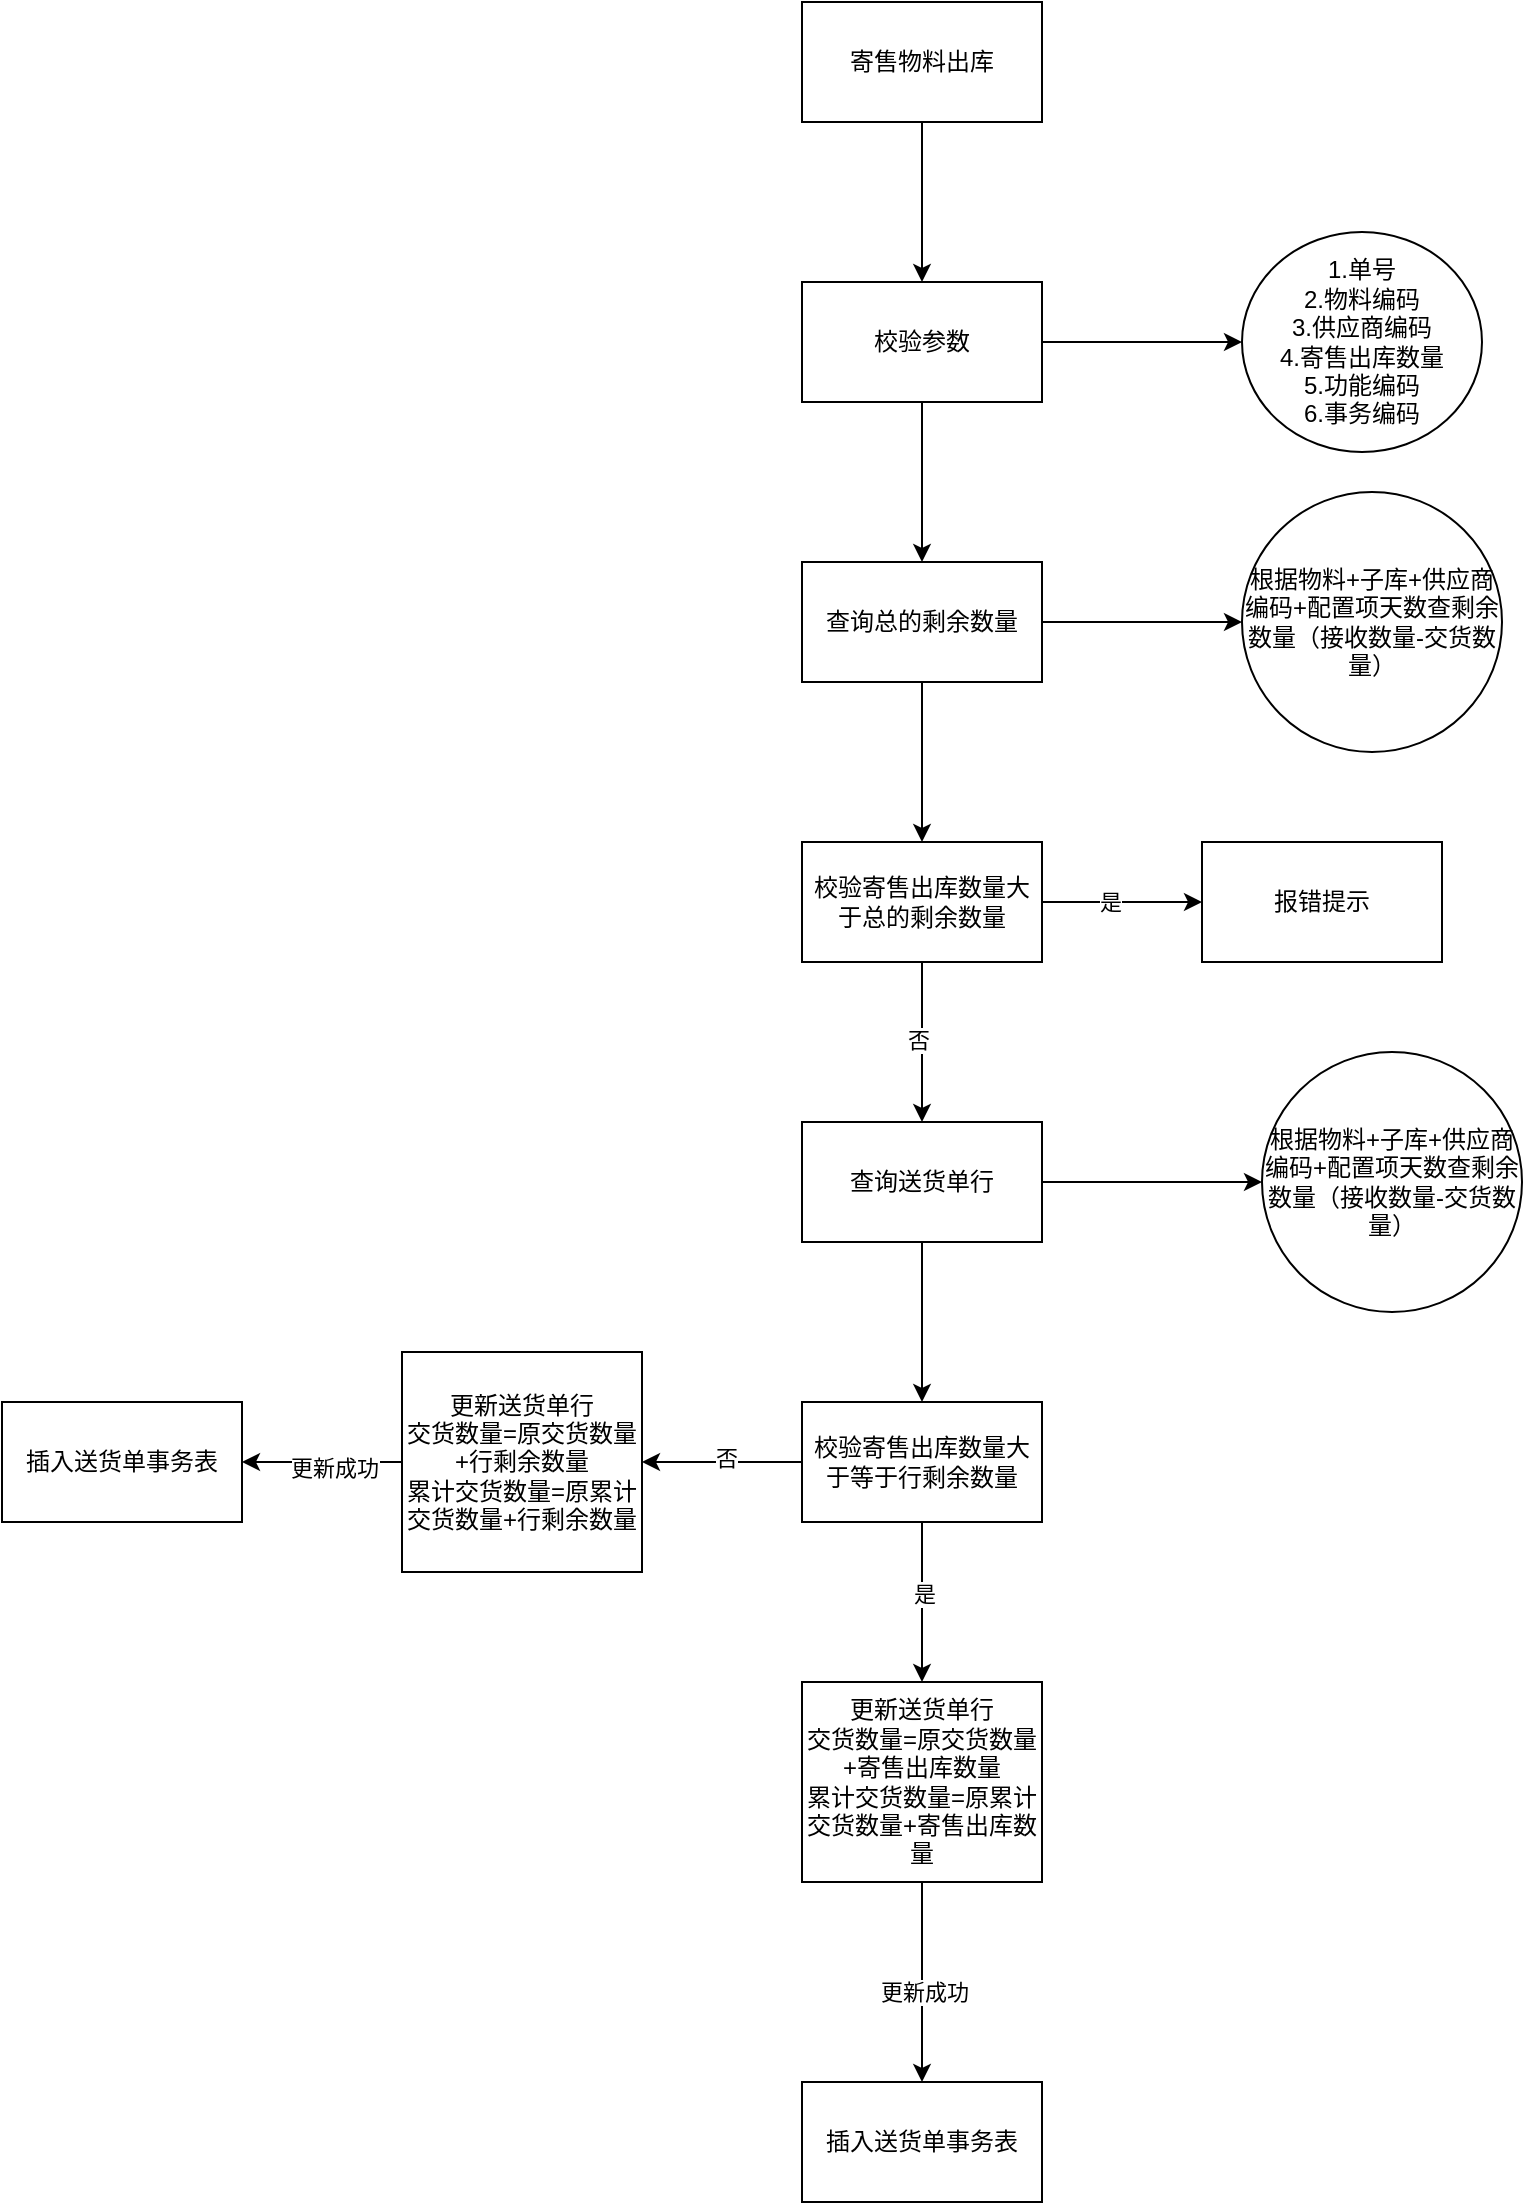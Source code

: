 <mxfile version="28.2.5">
  <diagram name="第 1 页" id="46pbtjSq0awpNGN6VUAW">
    <mxGraphModel dx="2492" dy="751" grid="1" gridSize="10" guides="1" tooltips="1" connect="1" arrows="1" fold="1" page="1" pageScale="1" pageWidth="827" pageHeight="1169" math="0" shadow="0">
      <root>
        <mxCell id="0" />
        <mxCell id="1" parent="0" />
        <mxCell id="03M0FnpOGUsreWLpTkz8-3" value="" style="edgeStyle=orthogonalEdgeStyle;rounded=0;orthogonalLoop=1;jettySize=auto;html=1;" edge="1" parent="1" source="03M0FnpOGUsreWLpTkz8-1" target="03M0FnpOGUsreWLpTkz8-2">
          <mxGeometry relative="1" as="geometry" />
        </mxCell>
        <mxCell id="03M0FnpOGUsreWLpTkz8-1" value="寄售物料出库" style="rounded=0;whiteSpace=wrap;html=1;" vertex="1" parent="1">
          <mxGeometry x="330" y="80" width="120" height="60" as="geometry" />
        </mxCell>
        <mxCell id="03M0FnpOGUsreWLpTkz8-5" value="" style="edgeStyle=orthogonalEdgeStyle;rounded=0;orthogonalLoop=1;jettySize=auto;html=1;" edge="1" parent="1" source="03M0FnpOGUsreWLpTkz8-2" target="03M0FnpOGUsreWLpTkz8-4">
          <mxGeometry relative="1" as="geometry" />
        </mxCell>
        <mxCell id="03M0FnpOGUsreWLpTkz8-7" value="" style="edgeStyle=orthogonalEdgeStyle;rounded=0;orthogonalLoop=1;jettySize=auto;html=1;" edge="1" parent="1" source="03M0FnpOGUsreWLpTkz8-2" target="03M0FnpOGUsreWLpTkz8-6">
          <mxGeometry relative="1" as="geometry" />
        </mxCell>
        <mxCell id="03M0FnpOGUsreWLpTkz8-2" value="校验参数" style="whiteSpace=wrap;html=1;rounded=0;" vertex="1" parent="1">
          <mxGeometry x="330" y="220" width="120" height="60" as="geometry" />
        </mxCell>
        <mxCell id="03M0FnpOGUsreWLpTkz8-4" value="1.单号&lt;div&gt;2.物料编码&lt;/div&gt;&lt;div&gt;3.供应商编码&lt;/div&gt;&lt;div&gt;4.寄售出库数量&lt;/div&gt;&lt;div&gt;5.功能编码&lt;/div&gt;&lt;div&gt;6.事务编码&lt;/div&gt;" style="ellipse;whiteSpace=wrap;html=1;rounded=0;" vertex="1" parent="1">
          <mxGeometry x="550" y="195" width="120" height="110" as="geometry" />
        </mxCell>
        <mxCell id="03M0FnpOGUsreWLpTkz8-9" value="" style="edgeStyle=orthogonalEdgeStyle;rounded=0;orthogonalLoop=1;jettySize=auto;html=1;" edge="1" parent="1" source="03M0FnpOGUsreWLpTkz8-6" target="03M0FnpOGUsreWLpTkz8-8">
          <mxGeometry relative="1" as="geometry" />
        </mxCell>
        <mxCell id="03M0FnpOGUsreWLpTkz8-11" value="" style="edgeStyle=orthogonalEdgeStyle;rounded=0;orthogonalLoop=1;jettySize=auto;html=1;" edge="1" parent="1" source="03M0FnpOGUsreWLpTkz8-6" target="03M0FnpOGUsreWLpTkz8-10">
          <mxGeometry relative="1" as="geometry" />
        </mxCell>
        <mxCell id="03M0FnpOGUsreWLpTkz8-6" value="查询总的剩余数量" style="whiteSpace=wrap;html=1;rounded=0;" vertex="1" parent="1">
          <mxGeometry x="330" y="360" width="120" height="60" as="geometry" />
        </mxCell>
        <mxCell id="03M0FnpOGUsreWLpTkz8-8" value="根据物料+子库+供应商编码+配置项天数查剩余数量（接收数量-交货数量）" style="ellipse;whiteSpace=wrap;html=1;rounded=0;" vertex="1" parent="1">
          <mxGeometry x="550" y="325" width="130" height="130" as="geometry" />
        </mxCell>
        <mxCell id="03M0FnpOGUsreWLpTkz8-13" value="" style="edgeStyle=orthogonalEdgeStyle;rounded=0;orthogonalLoop=1;jettySize=auto;html=1;" edge="1" parent="1" source="03M0FnpOGUsreWLpTkz8-10" target="03M0FnpOGUsreWLpTkz8-12">
          <mxGeometry relative="1" as="geometry" />
        </mxCell>
        <mxCell id="03M0FnpOGUsreWLpTkz8-14" value="是" style="edgeLabel;html=1;align=center;verticalAlign=middle;resizable=0;points=[];" vertex="1" connectable="0" parent="03M0FnpOGUsreWLpTkz8-13">
          <mxGeometry x="-0.15" y="-5" relative="1" as="geometry">
            <mxPoint y="-5" as="offset" />
          </mxGeometry>
        </mxCell>
        <mxCell id="03M0FnpOGUsreWLpTkz8-16" value="" style="edgeStyle=orthogonalEdgeStyle;rounded=0;orthogonalLoop=1;jettySize=auto;html=1;" edge="1" parent="1" source="03M0FnpOGUsreWLpTkz8-10" target="03M0FnpOGUsreWLpTkz8-15">
          <mxGeometry relative="1" as="geometry" />
        </mxCell>
        <mxCell id="03M0FnpOGUsreWLpTkz8-17" value="否" style="edgeLabel;html=1;align=center;verticalAlign=middle;resizable=0;points=[];" vertex="1" connectable="0" parent="03M0FnpOGUsreWLpTkz8-16">
          <mxGeometry x="-0.025" y="-2" relative="1" as="geometry">
            <mxPoint as="offset" />
          </mxGeometry>
        </mxCell>
        <mxCell id="03M0FnpOGUsreWLpTkz8-10" value="校验寄售出库数量大于总的剩余数量" style="whiteSpace=wrap;html=1;rounded=0;" vertex="1" parent="1">
          <mxGeometry x="330" y="500" width="120" height="60" as="geometry" />
        </mxCell>
        <mxCell id="03M0FnpOGUsreWLpTkz8-12" value="报错提示" style="whiteSpace=wrap;html=1;rounded=0;" vertex="1" parent="1">
          <mxGeometry x="530" y="500" width="120" height="60" as="geometry" />
        </mxCell>
        <mxCell id="03M0FnpOGUsreWLpTkz8-21" value="" style="edgeStyle=orthogonalEdgeStyle;rounded=0;orthogonalLoop=1;jettySize=auto;html=1;" edge="1" parent="1" source="03M0FnpOGUsreWLpTkz8-15" target="03M0FnpOGUsreWLpTkz8-20">
          <mxGeometry relative="1" as="geometry" />
        </mxCell>
        <mxCell id="03M0FnpOGUsreWLpTkz8-15" value="查询送货单行" style="whiteSpace=wrap;html=1;rounded=0;" vertex="1" parent="1">
          <mxGeometry x="330" y="640" width="120" height="60" as="geometry" />
        </mxCell>
        <mxCell id="03M0FnpOGUsreWLpTkz8-18" value="" style="edgeStyle=orthogonalEdgeStyle;rounded=0;orthogonalLoop=1;jettySize=auto;html=1;" edge="1" parent="1" target="03M0FnpOGUsreWLpTkz8-19" source="03M0FnpOGUsreWLpTkz8-15">
          <mxGeometry relative="1" as="geometry">
            <mxPoint x="460" y="670" as="sourcePoint" />
          </mxGeometry>
        </mxCell>
        <mxCell id="03M0FnpOGUsreWLpTkz8-19" value="根据物料+子库+供应商编码+配置项天数查剩余数量（接收数量-交货数量）" style="ellipse;whiteSpace=wrap;html=1;rounded=0;" vertex="1" parent="1">
          <mxGeometry x="560" y="605" width="130" height="130" as="geometry" />
        </mxCell>
        <mxCell id="03M0FnpOGUsreWLpTkz8-23" value="" style="edgeStyle=orthogonalEdgeStyle;rounded=0;orthogonalLoop=1;jettySize=auto;html=1;" edge="1" parent="1" source="03M0FnpOGUsreWLpTkz8-20" target="03M0FnpOGUsreWLpTkz8-22">
          <mxGeometry relative="1" as="geometry" />
        </mxCell>
        <mxCell id="03M0FnpOGUsreWLpTkz8-24" value="是" style="edgeLabel;html=1;align=center;verticalAlign=middle;resizable=0;points=[];" vertex="1" connectable="0" parent="03M0FnpOGUsreWLpTkz8-23">
          <mxGeometry x="-0.1" y="1" relative="1" as="geometry">
            <mxPoint as="offset" />
          </mxGeometry>
        </mxCell>
        <mxCell id="03M0FnpOGUsreWLpTkz8-29" value="" style="edgeStyle=orthogonalEdgeStyle;rounded=0;orthogonalLoop=1;jettySize=auto;html=1;" edge="1" parent="1" source="03M0FnpOGUsreWLpTkz8-20" target="03M0FnpOGUsreWLpTkz8-28">
          <mxGeometry relative="1" as="geometry" />
        </mxCell>
        <mxCell id="03M0FnpOGUsreWLpTkz8-30" value="否" style="edgeLabel;html=1;align=center;verticalAlign=middle;resizable=0;points=[];" vertex="1" connectable="0" parent="03M0FnpOGUsreWLpTkz8-29">
          <mxGeometry x="-0.05" y="-2" relative="1" as="geometry">
            <mxPoint as="offset" />
          </mxGeometry>
        </mxCell>
        <mxCell id="03M0FnpOGUsreWLpTkz8-20" value="校验寄售出库数量大于等于行剩余数量" style="whiteSpace=wrap;html=1;rounded=0;" vertex="1" parent="1">
          <mxGeometry x="330" y="780" width="120" height="60" as="geometry" />
        </mxCell>
        <mxCell id="03M0FnpOGUsreWLpTkz8-26" value="" style="edgeStyle=orthogonalEdgeStyle;rounded=0;orthogonalLoop=1;jettySize=auto;html=1;" edge="1" parent="1" source="03M0FnpOGUsreWLpTkz8-22" target="03M0FnpOGUsreWLpTkz8-25">
          <mxGeometry relative="1" as="geometry" />
        </mxCell>
        <mxCell id="03M0FnpOGUsreWLpTkz8-27" value="更新成功" style="edgeLabel;html=1;align=center;verticalAlign=middle;resizable=0;points=[];" vertex="1" connectable="0" parent="03M0FnpOGUsreWLpTkz8-26">
          <mxGeometry x="0.1" y="1" relative="1" as="geometry">
            <mxPoint as="offset" />
          </mxGeometry>
        </mxCell>
        <mxCell id="03M0FnpOGUsreWLpTkz8-22" value="更新送货单行&lt;div&gt;交货数量=原交货数量+寄售出库数量&lt;/div&gt;&lt;div&gt;累计交货数量=原累计交货数量+寄售出库数量&lt;/div&gt;" style="whiteSpace=wrap;html=1;rounded=0;" vertex="1" parent="1">
          <mxGeometry x="330" y="920" width="120" height="100" as="geometry" />
        </mxCell>
        <mxCell id="03M0FnpOGUsreWLpTkz8-25" value="插入送货单事务表" style="whiteSpace=wrap;html=1;rounded=0;" vertex="1" parent="1">
          <mxGeometry x="330" y="1120" width="120" height="60" as="geometry" />
        </mxCell>
        <mxCell id="03M0FnpOGUsreWLpTkz8-32" value="" style="edgeStyle=orthogonalEdgeStyle;rounded=0;orthogonalLoop=1;jettySize=auto;html=1;" edge="1" parent="1" source="03M0FnpOGUsreWLpTkz8-28" target="03M0FnpOGUsreWLpTkz8-31">
          <mxGeometry relative="1" as="geometry" />
        </mxCell>
        <mxCell id="03M0FnpOGUsreWLpTkz8-33" value="更新成功" style="edgeLabel;html=1;align=center;verticalAlign=middle;resizable=0;points=[];" vertex="1" connectable="0" parent="03M0FnpOGUsreWLpTkz8-32">
          <mxGeometry x="-0.15" y="3" relative="1" as="geometry">
            <mxPoint as="offset" />
          </mxGeometry>
        </mxCell>
        <mxCell id="03M0FnpOGUsreWLpTkz8-28" value="更新送货单行&lt;div&gt;交货数量=原交货数量+行剩余数量&lt;/div&gt;&lt;div&gt;累计交货数量=原累计交货数量+&lt;span style=&quot;background-color: transparent; color: light-dark(rgb(0, 0, 0), rgb(255, 255, 255));&quot;&gt;行剩余数量&lt;/span&gt;&lt;/div&gt;" style="whiteSpace=wrap;html=1;rounded=0;" vertex="1" parent="1">
          <mxGeometry x="130" y="755" width="120" height="110" as="geometry" />
        </mxCell>
        <mxCell id="03M0FnpOGUsreWLpTkz8-31" value="插入送货单事务表" style="whiteSpace=wrap;html=1;rounded=0;" vertex="1" parent="1">
          <mxGeometry x="-70" y="780" width="120" height="60" as="geometry" />
        </mxCell>
      </root>
    </mxGraphModel>
  </diagram>
</mxfile>
